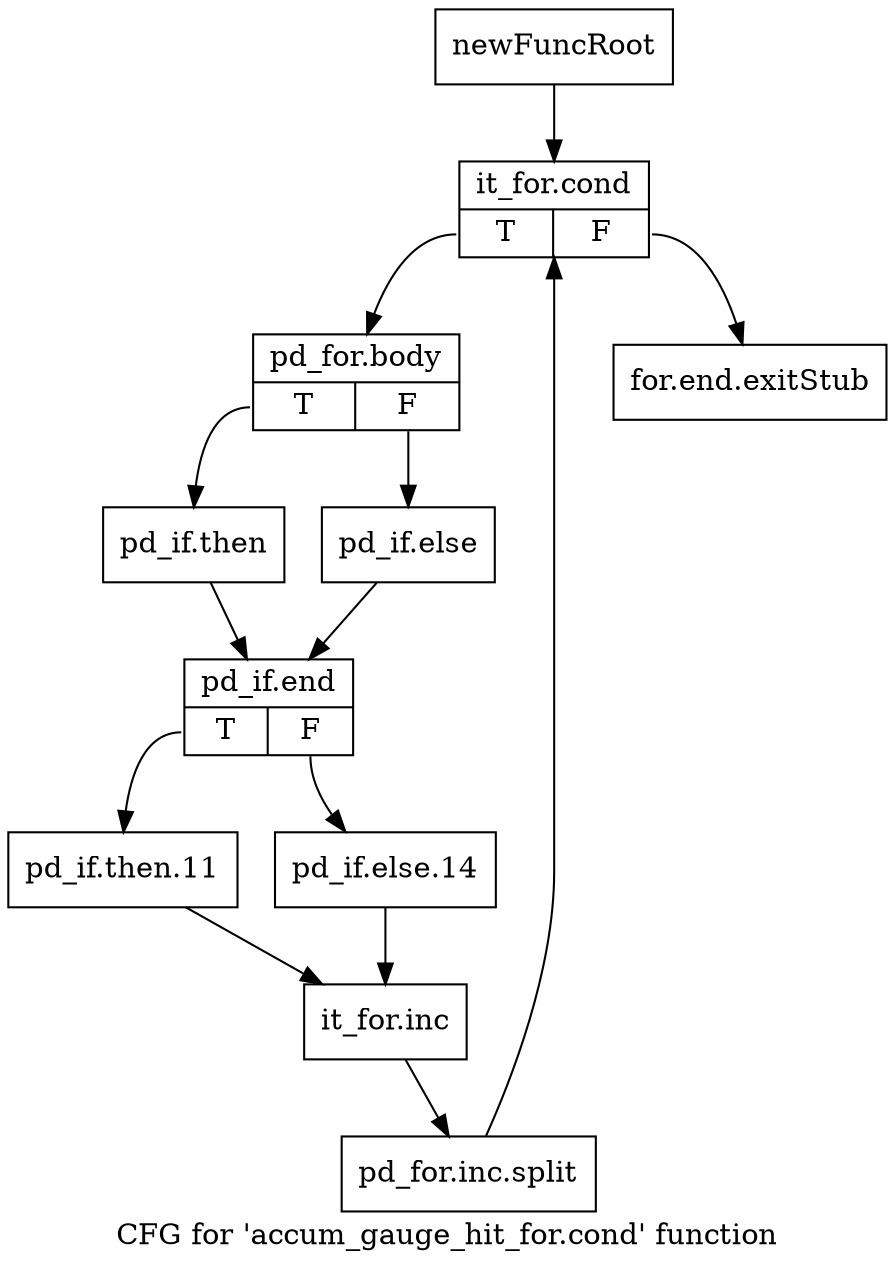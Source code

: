digraph "CFG for 'accum_gauge_hit_for.cond' function" {
	label="CFG for 'accum_gauge_hit_for.cond' function";

	Node0x1987540 [shape=record,label="{newFuncRoot}"];
	Node0x1987540 -> Node0x19875e0;
	Node0x1987590 [shape=record,label="{for.end.exitStub}"];
	Node0x19875e0 [shape=record,label="{it_for.cond|{<s0>T|<s1>F}}"];
	Node0x19875e0:s0 -> Node0x1987630;
	Node0x19875e0:s1 -> Node0x1987590;
	Node0x1987630 [shape=record,label="{pd_for.body|{<s0>T|<s1>F}}"];
	Node0x1987630:s0 -> Node0x19876d0;
	Node0x1987630:s1 -> Node0x1987680;
	Node0x1987680 [shape=record,label="{pd_if.else}"];
	Node0x1987680 -> Node0x1987720;
	Node0x19876d0 [shape=record,label="{pd_if.then}"];
	Node0x19876d0 -> Node0x1987720;
	Node0x1987720 [shape=record,label="{pd_if.end|{<s0>T|<s1>F}}"];
	Node0x1987720:s0 -> Node0x19877c0;
	Node0x1987720:s1 -> Node0x1987770;
	Node0x1987770 [shape=record,label="{pd_if.else.14}"];
	Node0x1987770 -> Node0x1987810;
	Node0x19877c0 [shape=record,label="{pd_if.then.11}"];
	Node0x19877c0 -> Node0x1987810;
	Node0x1987810 [shape=record,label="{it_for.inc}"];
	Node0x1987810 -> Node0x1bd2d00;
	Node0x1bd2d00 [shape=record,label="{pd_for.inc.split}"];
	Node0x1bd2d00 -> Node0x19875e0;
}
